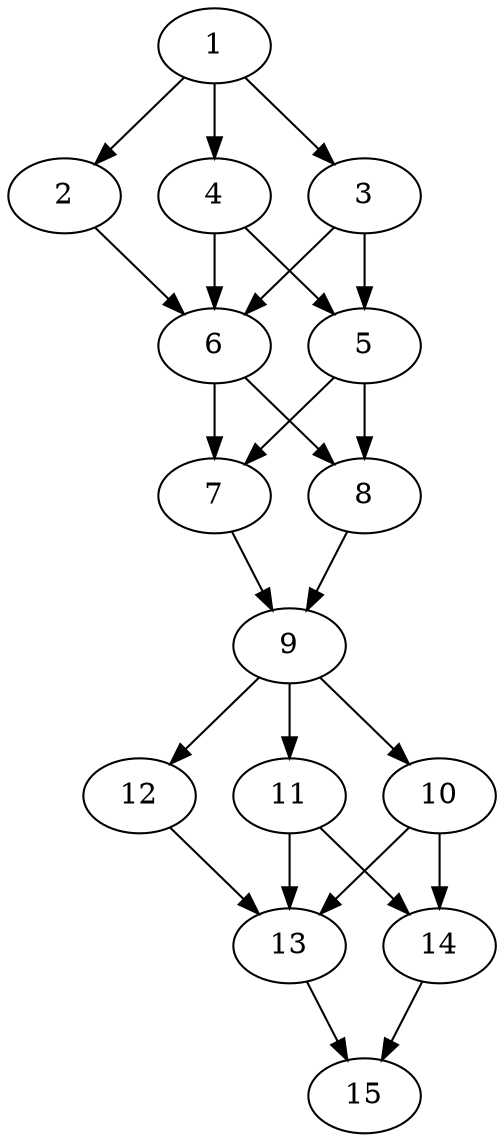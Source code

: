// DAG automatically generated by daggen at Thu Oct  3 13:59:26 2019
// ./daggen --dot -n 15 --ccr 0.3 --fat 0.5 --regular 0.5 --density 0.9 --mindata 5242880 --maxdata 52428800 
digraph G {
  1 [size="68823040", alpha="0.04", expect_size="20646912"] 
  1 -> 2 [size ="20646912"]
  1 -> 3 [size ="20646912"]
  1 -> 4 [size ="20646912"]
  2 [size="137014613", alpha="0.02", expect_size="41104384"] 
  2 -> 6 [size ="41104384"]
  3 [size="120528213", alpha="0.18", expect_size="36158464"] 
  3 -> 5 [size ="36158464"]
  3 -> 6 [size ="36158464"]
  4 [size="58999467", alpha="0.12", expect_size="17699840"] 
  4 -> 5 [size ="17699840"]
  4 -> 6 [size ="17699840"]
  5 [size="44496213", alpha="0.11", expect_size="13348864"] 
  5 -> 7 [size ="13348864"]
  5 -> 8 [size ="13348864"]
  6 [size="109629440", alpha="0.04", expect_size="32888832"] 
  6 -> 7 [size ="32888832"]
  6 -> 8 [size ="32888832"]
  7 [size="67413333", alpha="0.13", expect_size="20224000"] 
  7 -> 9 [size ="20224000"]
  8 [size="170963627", alpha="0.15", expect_size="51289088"] 
  8 -> 9 [size ="51289088"]
  9 [size="125975893", alpha="0.01", expect_size="37792768"] 
  9 -> 10 [size ="37792768"]
  9 -> 11 [size ="37792768"]
  9 -> 12 [size ="37792768"]
  10 [size="133160960", alpha="0.09", expect_size="39948288"] 
  10 -> 13 [size ="39948288"]
  10 -> 14 [size ="39948288"]
  11 [size="88391680", alpha="0.03", expect_size="26517504"] 
  11 -> 13 [size ="26517504"]
  11 -> 14 [size ="26517504"]
  12 [size="117009067", alpha="0.12", expect_size="35102720"] 
  12 -> 13 [size ="35102720"]
  13 [size="130798933", alpha="0.09", expect_size="39239680"] 
  13 -> 15 [size ="39239680"]
  14 [size="115391147", alpha="0.15", expect_size="34617344"] 
  14 -> 15 [size ="34617344"]
  15 [size="51978240", alpha="0.00", expect_size="15593472"] 
}

